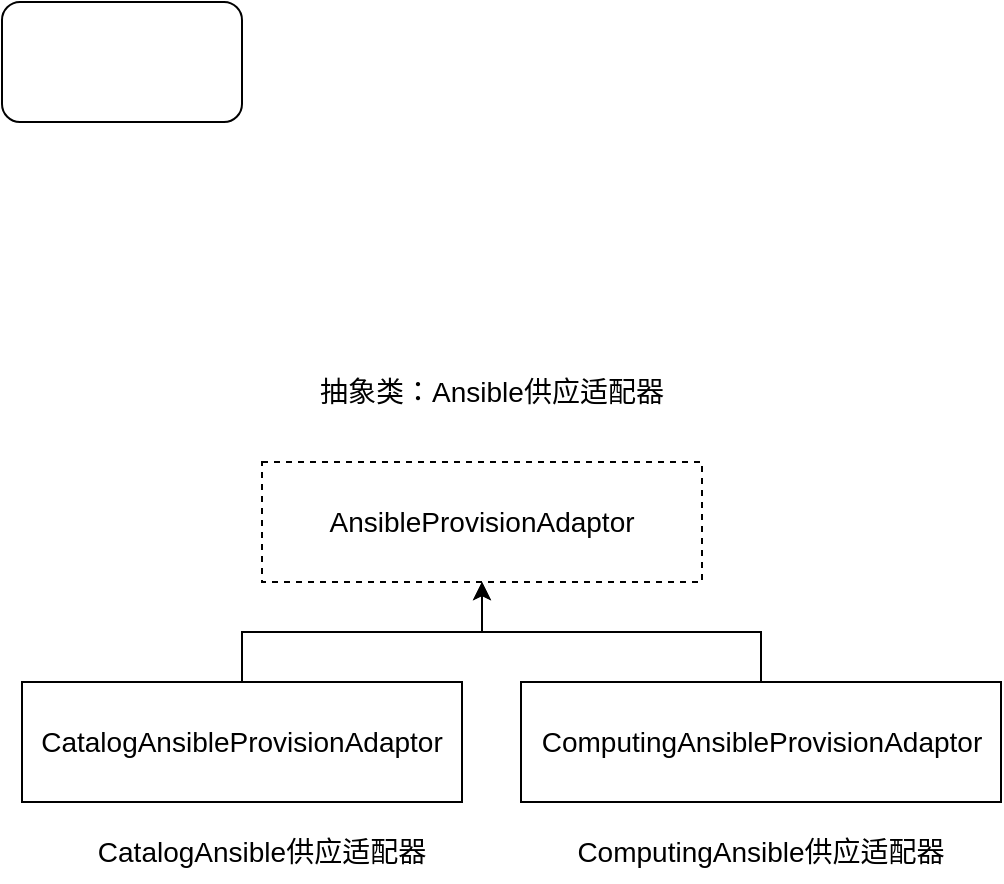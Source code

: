 <mxfile version="26.0.12">
  <diagram name="第 1 页" id="5Q0Qt1HokoOWDl_PUnHE">
    <mxGraphModel dx="692" dy="521" grid="1" gridSize="10" guides="1" tooltips="1" connect="1" arrows="1" fold="1" page="1" pageScale="1" pageWidth="827" pageHeight="1169" math="0" shadow="0">
      <root>
        <mxCell id="0" />
        <mxCell id="1" parent="0" />
        <mxCell id="WxLeQ9px82hW9mmf8vdy-2" value="" style="rounded=1;whiteSpace=wrap;html=1;" parent="1" vertex="1">
          <mxGeometry x="50" y="130" width="120" height="60" as="geometry" />
        </mxCell>
        <mxCell id="wf0PAuFs_rsQnuZL1C_5-1" value="AnsibleProvisionAdaptor" style="rounded=0;whiteSpace=wrap;html=1;fontSize=14;dashed=1;" vertex="1" parent="1">
          <mxGeometry x="180" y="360" width="220" height="60" as="geometry" />
        </mxCell>
        <mxCell id="wf0PAuFs_rsQnuZL1C_5-7" value="" style="edgeStyle=orthogonalEdgeStyle;rounded=0;orthogonalLoop=1;jettySize=auto;html=1;" edge="1" parent="1" source="wf0PAuFs_rsQnuZL1C_5-2" target="wf0PAuFs_rsQnuZL1C_5-1">
          <mxGeometry relative="1" as="geometry" />
        </mxCell>
        <mxCell id="wf0PAuFs_rsQnuZL1C_5-2" value="ComputingAnsibleProvisionAdaptor" style="rounded=0;whiteSpace=wrap;html=1;fontSize=14;" vertex="1" parent="1">
          <mxGeometry x="309.5" y="470" width="240" height="60" as="geometry" />
        </mxCell>
        <mxCell id="wf0PAuFs_rsQnuZL1C_5-3" value="&lt;span style=&quot;font-size: 14px;&quot;&gt;CatalogAnsible供应适配器&lt;/span&gt;" style="text;html=1;align=center;verticalAlign=middle;whiteSpace=wrap;rounded=0;" vertex="1" parent="1">
          <mxGeometry x="95" y="540" width="170" height="30" as="geometry" />
        </mxCell>
        <mxCell id="wf0PAuFs_rsQnuZL1C_5-4" value="&lt;span style=&quot;font-size: 14px;&quot;&gt;Computing&lt;/span&gt;&lt;span style=&quot;font-size: 14px;&quot;&gt;Ansible供应适配器&lt;/span&gt;" style="text;html=1;align=center;verticalAlign=middle;whiteSpace=wrap;rounded=0;" vertex="1" parent="1">
          <mxGeometry x="329" y="540" width="201" height="30" as="geometry" />
        </mxCell>
        <mxCell id="wf0PAuFs_rsQnuZL1C_5-6" value="" style="edgeStyle=orthogonalEdgeStyle;rounded=0;orthogonalLoop=1;jettySize=auto;html=1;" edge="1" parent="1" source="wf0PAuFs_rsQnuZL1C_5-5" target="wf0PAuFs_rsQnuZL1C_5-1">
          <mxGeometry relative="1" as="geometry" />
        </mxCell>
        <mxCell id="wf0PAuFs_rsQnuZL1C_5-5" value="CatalogAnsibleProvisionAdaptor" style="rounded=0;whiteSpace=wrap;html=1;fontSize=14;" vertex="1" parent="1">
          <mxGeometry x="60" y="470" width="220" height="60" as="geometry" />
        </mxCell>
        <mxCell id="wf0PAuFs_rsQnuZL1C_5-8" value="&lt;span style=&quot;font-size: 14px;&quot;&gt;抽象类：Ansible供应适配器&lt;/span&gt;" style="text;html=1;align=center;verticalAlign=middle;whiteSpace=wrap;rounded=0;" vertex="1" parent="1">
          <mxGeometry x="200" y="310" width="190" height="30" as="geometry" />
        </mxCell>
      </root>
    </mxGraphModel>
  </diagram>
</mxfile>
